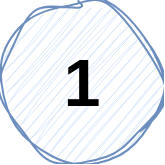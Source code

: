 <mxfile version="24.2.2" type="github">
  <diagram name="Page-1" id="DCzDYACnVet0MsWSolrr">
    <mxGraphModel dx="1382" dy="754" grid="1" gridSize="10" guides="1" tooltips="1" connect="1" arrows="1" fold="1" page="1" pageScale="1" pageWidth="827" pageHeight="1169" math="0" shadow="0">
      <root>
        <mxCell id="0" />
        <mxCell id="1" parent="0" />
        <mxCell id="4V0McbE_D4DIKSxTv3Um-1" value="&lt;font face=&quot;Helvetica&quot; size=&quot;1&quot;&gt;&lt;b style=&quot;font-size: 33px;&quot;&gt;1&lt;/b&gt;&lt;/font&gt;" style="ellipse;whiteSpace=wrap;html=1;aspect=fixed;sketch=1;hachureGap=4;jiggle=2;curveFitting=1;fontFamily=Architects Daughter;fontSource=https%3A%2F%2Ffonts.googleapis.com%2Fcss%3Ffamily%3DArchitects%2BDaughter;fillColor=#dae8fc;strokeColor=#6c8ebf;" vertex="1" parent="1">
          <mxGeometry x="440" y="160" width="80" height="80" as="geometry" />
        </mxCell>
      </root>
    </mxGraphModel>
  </diagram>
</mxfile>
